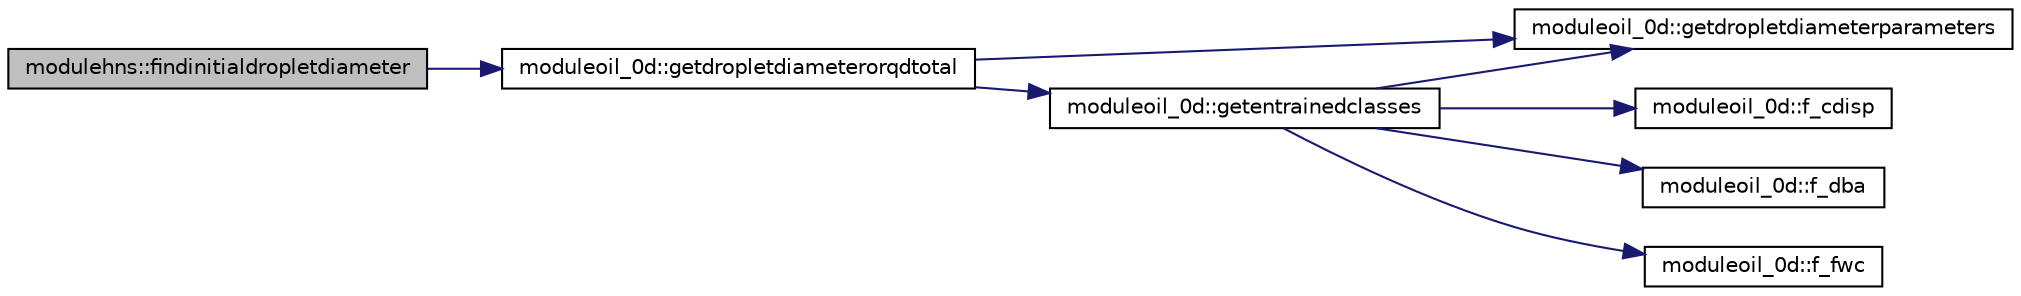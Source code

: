 digraph "modulehns::findinitialdropletdiameter"
{
 // LATEX_PDF_SIZE
  edge [fontname="Helvetica",fontsize="10",labelfontname="Helvetica",labelfontsize="10"];
  node [fontname="Helvetica",fontsize="10",shape=record];
  rankdir="LR";
  Node1 [label="modulehns::findinitialdropletdiameter",height=0.2,width=0.4,color="black", fillcolor="grey75", style="filled", fontcolor="black",tooltip=" "];
  Node1 -> Node2 [color="midnightblue",fontsize="10",style="solid"];
  Node2 [label="moduleoil_0d::getdropletdiameterorqdtotal",height=0.2,width=0.4,color="black", fillcolor="white", style="filled",URL="$namespacemoduleoil__0d.html#a2282beabe04942e12608b16eecc58ffe",tooltip=" "];
  Node2 -> Node3 [color="midnightblue",fontsize="10",style="solid"];
  Node3 [label="moduleoil_0d::getdropletdiameterparameters",height=0.2,width=0.4,color="black", fillcolor="white", style="filled",URL="$namespacemoduleoil__0d.html#a5770405ab41d32282fda45ba2d2750ef",tooltip=" "];
  Node2 -> Node4 [color="midnightblue",fontsize="10",style="solid"];
  Node4 [label="moduleoil_0d::getentrainedclasses",height=0.2,width=0.4,color="black", fillcolor="white", style="filled",URL="$namespacemoduleoil__0d.html#a3dc497493c2537b1f55d043f488bcb36",tooltip=" "];
  Node4 -> Node5 [color="midnightblue",fontsize="10",style="solid"];
  Node5 [label="moduleoil_0d::f_cdisp",height=0.2,width=0.4,color="black", fillcolor="white", style="filled",URL="$namespacemoduleoil__0d.html#aec999ef14a345781bcc8300cd1c2999f",tooltip=" "];
  Node4 -> Node6 [color="midnightblue",fontsize="10",style="solid"];
  Node6 [label="moduleoil_0d::f_dba",height=0.2,width=0.4,color="black", fillcolor="white", style="filled",URL="$namespacemoduleoil__0d.html#a4505ef2294ae0f155df322a4eac4bf20",tooltip=" "];
  Node4 -> Node7 [color="midnightblue",fontsize="10",style="solid"];
  Node7 [label="moduleoil_0d::f_fwc",height=0.2,width=0.4,color="black", fillcolor="white", style="filled",URL="$namespacemoduleoil__0d.html#a61a73c3b473d2b0773d7812c5c93cea0",tooltip=" "];
  Node4 -> Node3 [color="midnightblue",fontsize="10",style="solid"];
}
